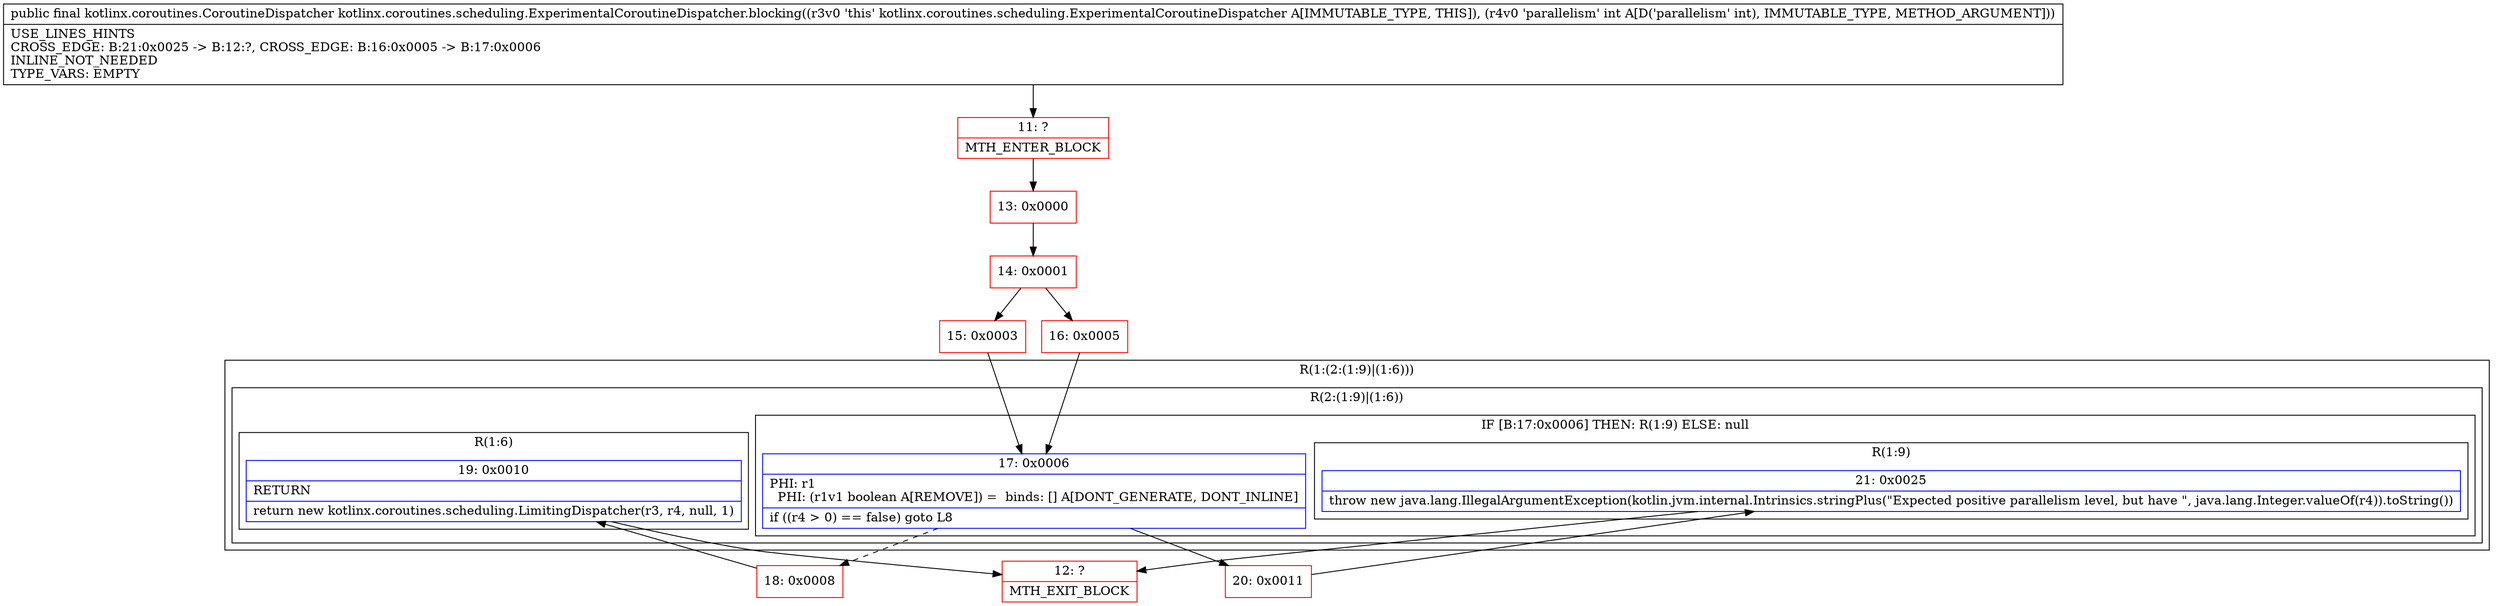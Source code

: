 digraph "CFG forkotlinx.coroutines.scheduling.ExperimentalCoroutineDispatcher.blocking(I)Lkotlinx\/coroutines\/CoroutineDispatcher;" {
subgraph cluster_Region_488322578 {
label = "R(1:(2:(1:9)|(1:6)))";
node [shape=record,color=blue];
subgraph cluster_Region_140544696 {
label = "R(2:(1:9)|(1:6))";
node [shape=record,color=blue];
subgraph cluster_IfRegion_259703949 {
label = "IF [B:17:0x0006] THEN: R(1:9) ELSE: null";
node [shape=record,color=blue];
Node_17 [shape=record,label="{17\:\ 0x0006|PHI: r1 \l  PHI: (r1v1 boolean A[REMOVE]) =  binds: [] A[DONT_GENERATE, DONT_INLINE]\l|if ((r4 \> 0) == false) goto L8\l}"];
subgraph cluster_Region_1711027948 {
label = "R(1:9)";
node [shape=record,color=blue];
Node_21 [shape=record,label="{21\:\ 0x0025|throw new java.lang.IllegalArgumentException(kotlin.jvm.internal.Intrinsics.stringPlus(\"Expected positive parallelism level, but have \", java.lang.Integer.valueOf(r4)).toString())\l}"];
}
}
subgraph cluster_Region_554903527 {
label = "R(1:6)";
node [shape=record,color=blue];
Node_19 [shape=record,label="{19\:\ 0x0010|RETURN\l|return new kotlinx.coroutines.scheduling.LimitingDispatcher(r3, r4, null, 1)\l}"];
}
}
}
Node_11 [shape=record,color=red,label="{11\:\ ?|MTH_ENTER_BLOCK\l}"];
Node_13 [shape=record,color=red,label="{13\:\ 0x0000}"];
Node_14 [shape=record,color=red,label="{14\:\ 0x0001}"];
Node_15 [shape=record,color=red,label="{15\:\ 0x0003}"];
Node_18 [shape=record,color=red,label="{18\:\ 0x0008}"];
Node_12 [shape=record,color=red,label="{12\:\ ?|MTH_EXIT_BLOCK\l}"];
Node_20 [shape=record,color=red,label="{20\:\ 0x0011}"];
Node_16 [shape=record,color=red,label="{16\:\ 0x0005}"];
MethodNode[shape=record,label="{public final kotlinx.coroutines.CoroutineDispatcher kotlinx.coroutines.scheduling.ExperimentalCoroutineDispatcher.blocking((r3v0 'this' kotlinx.coroutines.scheduling.ExperimentalCoroutineDispatcher A[IMMUTABLE_TYPE, THIS]), (r4v0 'parallelism' int A[D('parallelism' int), IMMUTABLE_TYPE, METHOD_ARGUMENT]))  | USE_LINES_HINTS\lCROSS_EDGE: B:21:0x0025 \-\> B:12:?, CROSS_EDGE: B:16:0x0005 \-\> B:17:0x0006\lINLINE_NOT_NEEDED\lTYPE_VARS: EMPTY\l}"];
MethodNode -> Node_11;Node_17 -> Node_18[style=dashed];
Node_17 -> Node_20;
Node_21 -> Node_12;
Node_19 -> Node_12;
Node_11 -> Node_13;
Node_13 -> Node_14;
Node_14 -> Node_15;
Node_14 -> Node_16;
Node_15 -> Node_17;
Node_18 -> Node_19;
Node_20 -> Node_21;
Node_16 -> Node_17;
}

